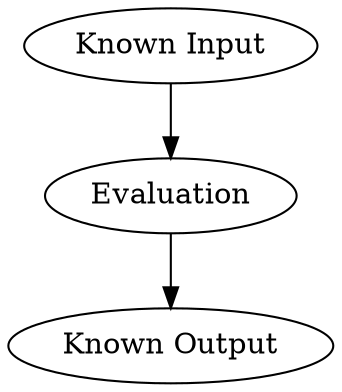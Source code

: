 digraph {
    Input[label="Known Input"]
    Evaluation
    Analysis[label="Known Output"]

    Input -> Evaluation
    Evaluation -> Analysis
}
